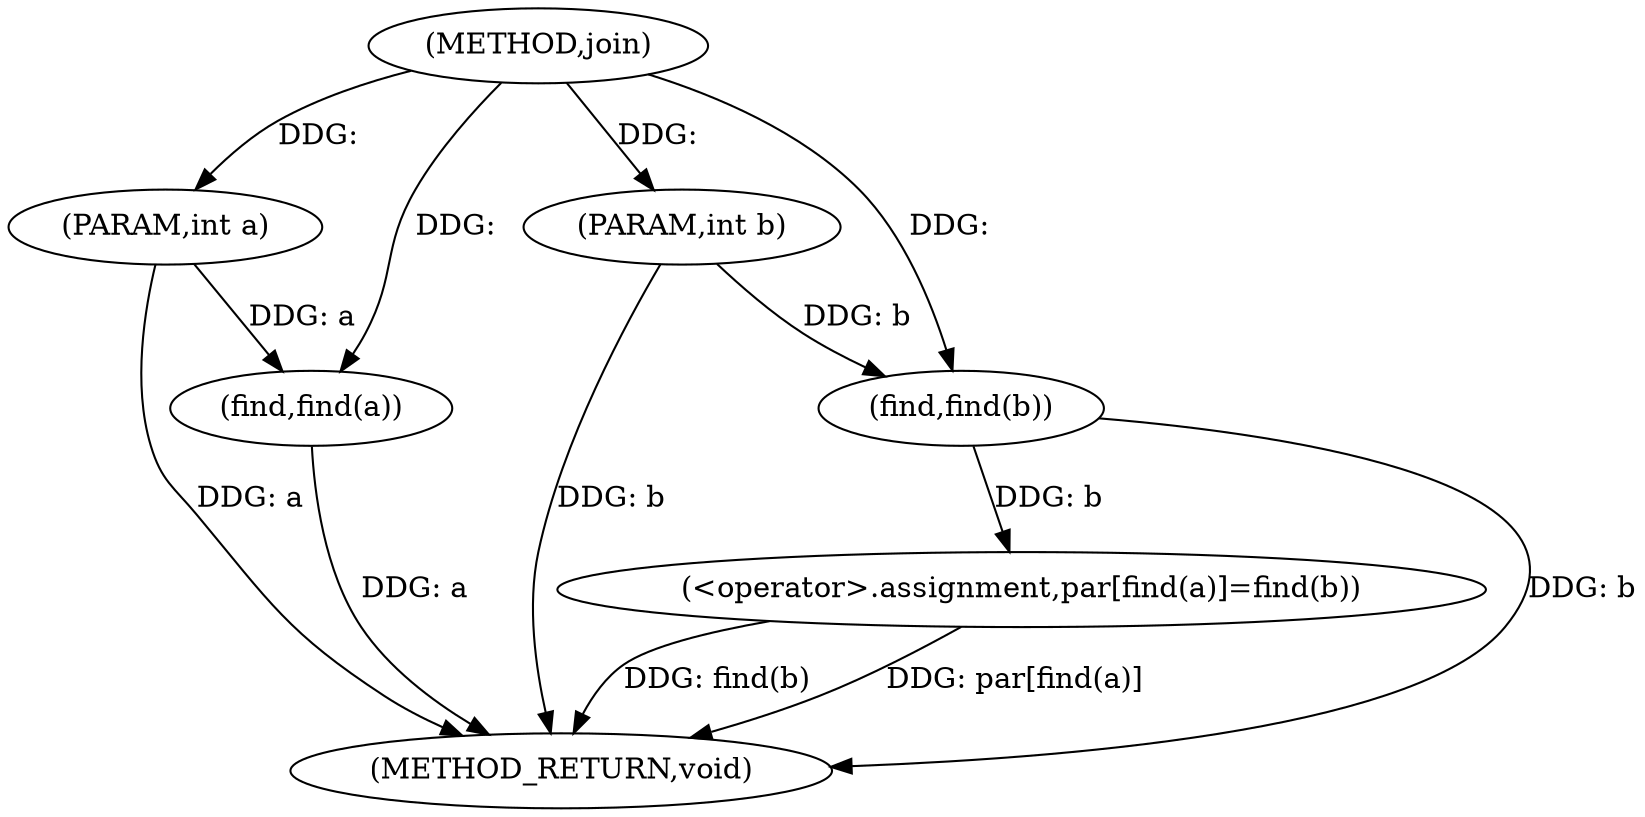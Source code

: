 digraph "join" {  
"1000122" [label = "(METHOD,join)" ]
"1000133" [label = "(METHOD_RETURN,void)" ]
"1000123" [label = "(PARAM,int a)" ]
"1000124" [label = "(PARAM,int b)" ]
"1000126" [label = "(<operator>.assignment,par[find(a)]=find(b))" ]
"1000131" [label = "(find,find(b))" ]
"1000129" [label = "(find,find(a))" ]
  "1000123" -> "1000133"  [ label = "DDG: a"] 
  "1000124" -> "1000133"  [ label = "DDG: b"] 
  "1000129" -> "1000133"  [ label = "DDG: a"] 
  "1000126" -> "1000133"  [ label = "DDG: par[find(a)]"] 
  "1000131" -> "1000133"  [ label = "DDG: b"] 
  "1000126" -> "1000133"  [ label = "DDG: find(b)"] 
  "1000122" -> "1000123"  [ label = "DDG: "] 
  "1000122" -> "1000124"  [ label = "DDG: "] 
  "1000131" -> "1000126"  [ label = "DDG: b"] 
  "1000124" -> "1000131"  [ label = "DDG: b"] 
  "1000122" -> "1000131"  [ label = "DDG: "] 
  "1000123" -> "1000129"  [ label = "DDG: a"] 
  "1000122" -> "1000129"  [ label = "DDG: "] 
}
